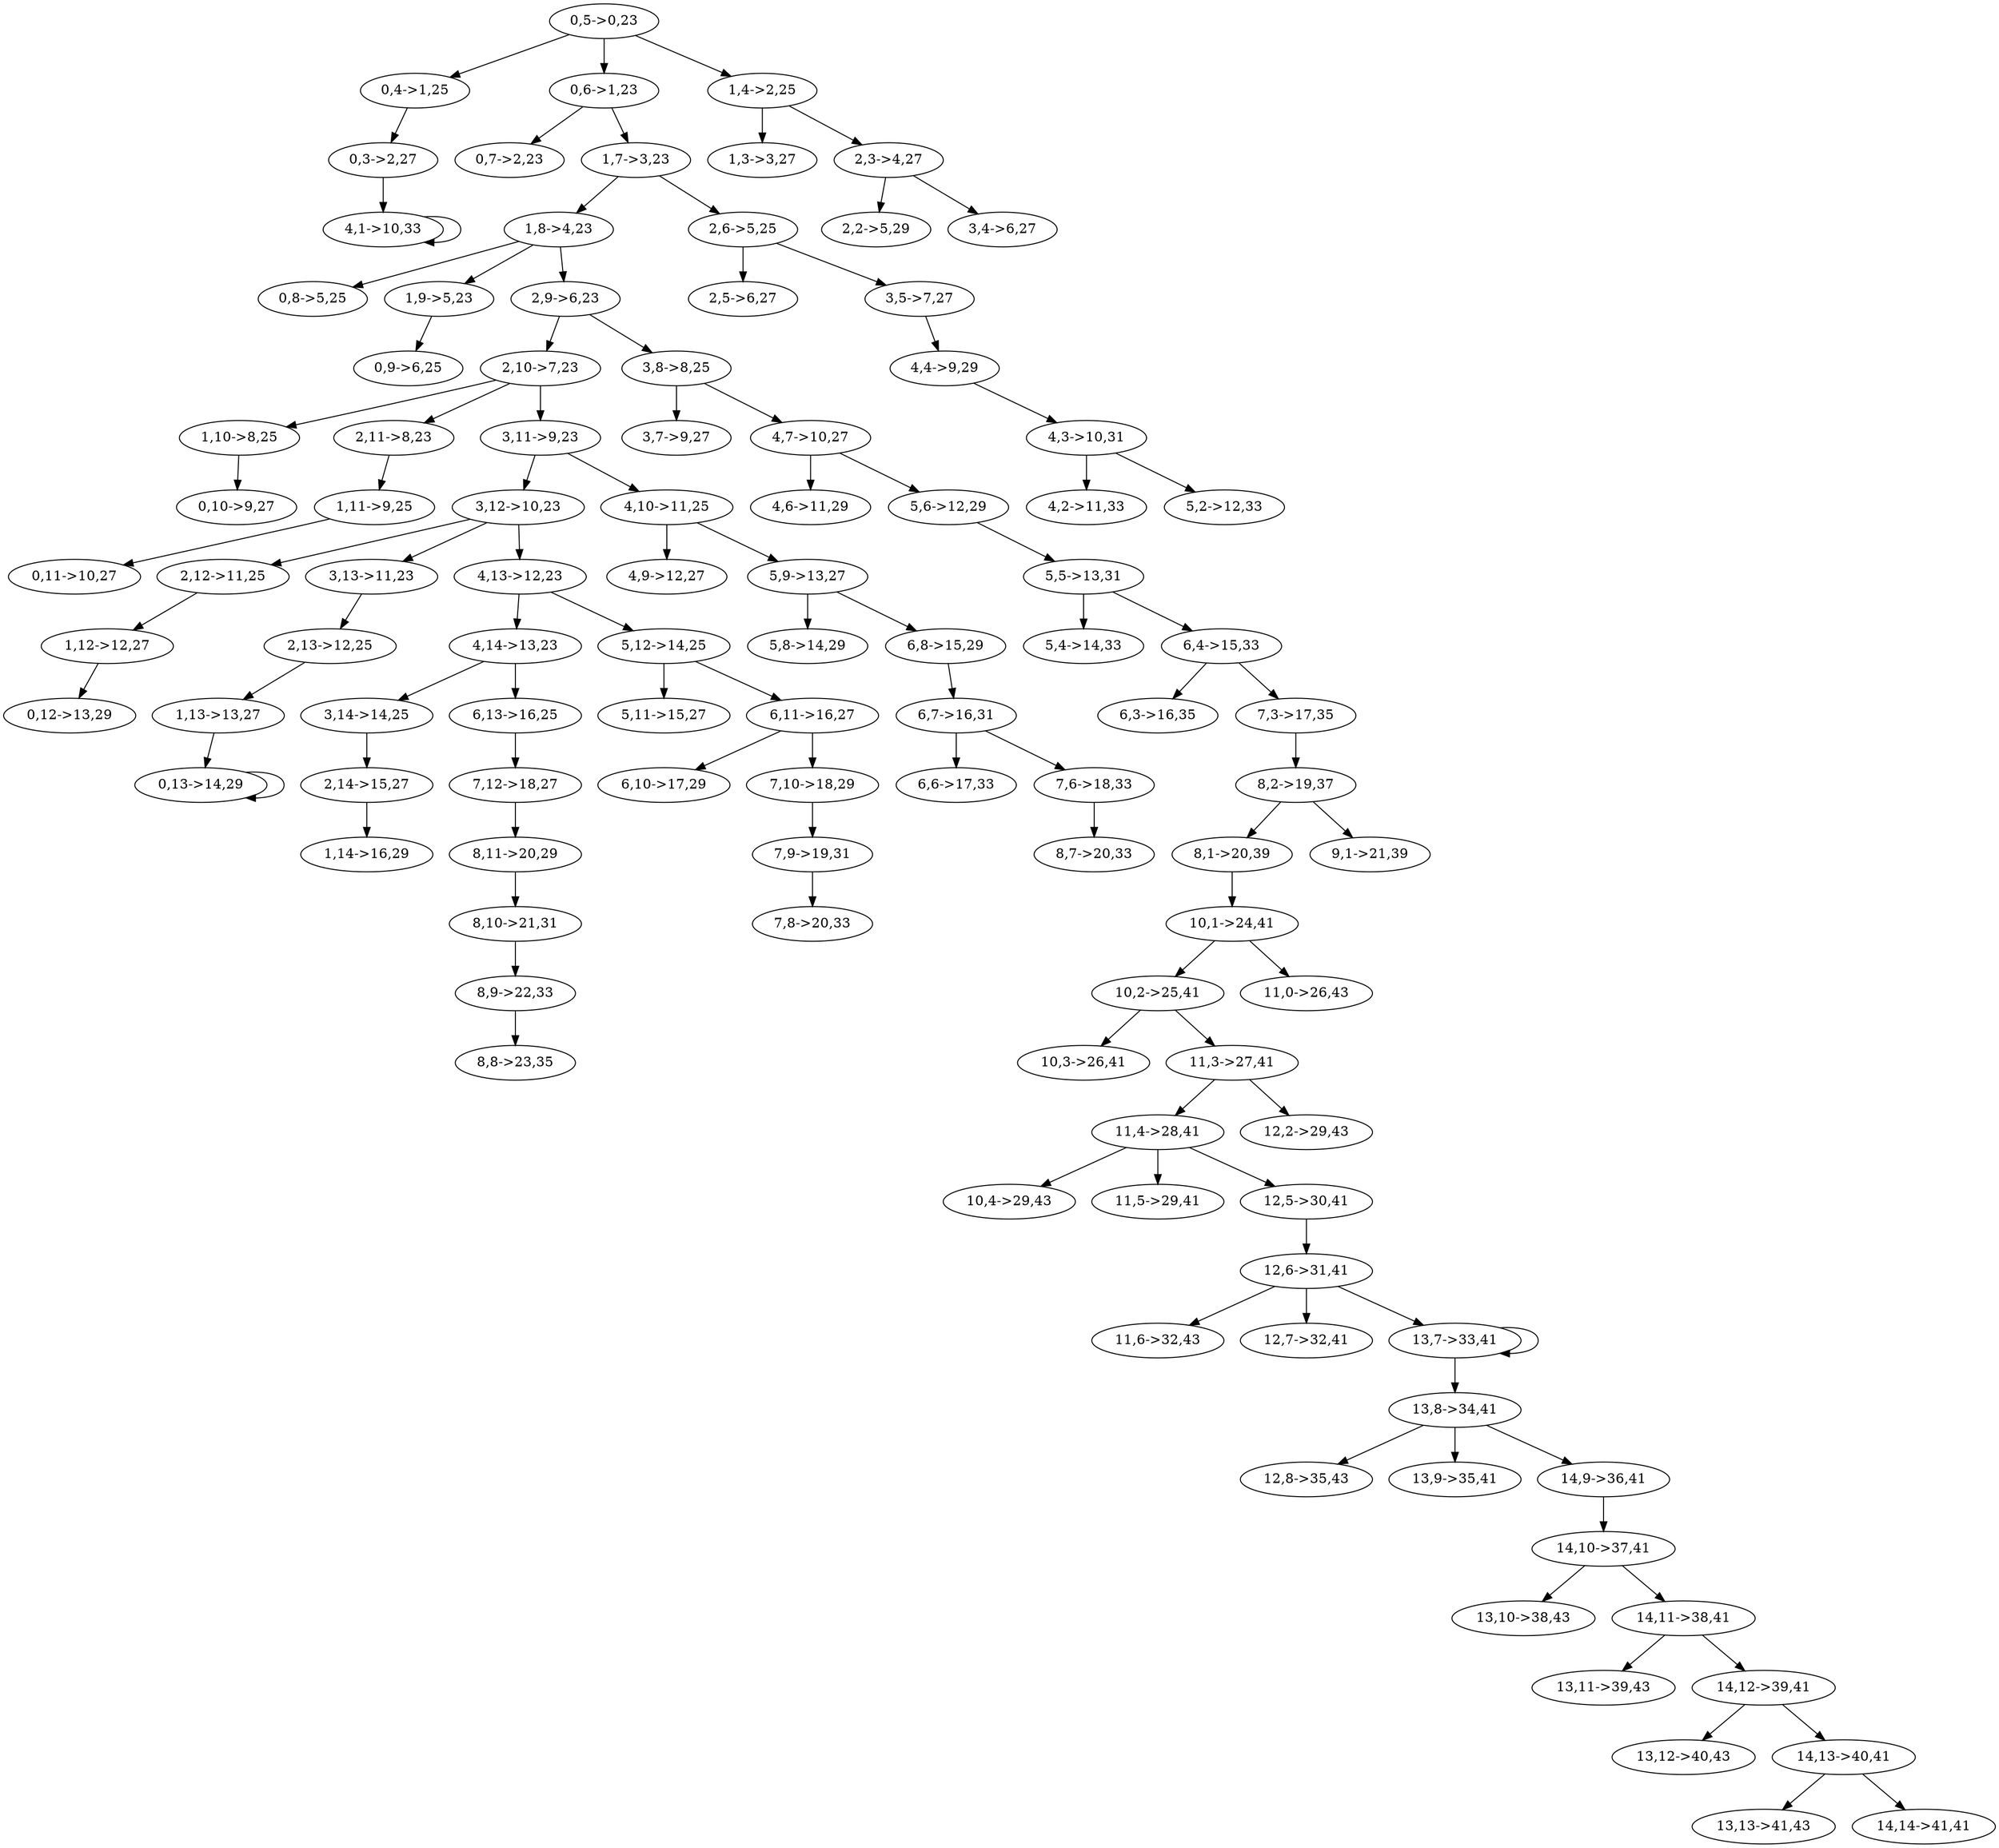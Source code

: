 digraph tree {
    "0,5->0,23";
    "0,4->1,25";
    "0,3->2,27";
    "4,1->10,33";
    "4,1->10,33";
    "0,6->1,23";
    "0,7->2,23";
    "1,7->3,23";
    "1,8->4,23";
    "0,8->5,25";
    "1,9->5,23";
    "0,9->6,25";
    "2,9->6,23";
    "2,10->7,23";
    "1,10->8,25";
    "0,10->9,27";
    "2,11->8,23";
    "1,11->9,25";
    "0,11->10,27";
    "3,11->9,23";
    "3,12->10,23";
    "2,12->11,25";
    "1,12->12,27";
    "0,12->13,29";
    "3,13->11,23";
    "2,13->12,25";
    "1,13->13,27";
    "0,13->14,29";
    "0,13->14,29";
    "4,13->12,23";
    "4,14->13,23";
    "3,14->14,25";
    "2,14->15,27";
    "1,14->16,29";
    "6,13->16,25";
    "7,12->18,27";
    "8,11->20,29";
    "8,10->21,31";
    "8,9->22,33";
    "8,8->23,35";
    "5,12->14,25";
    "5,11->15,27";
    "6,11->16,27";
    "6,10->17,29";
    "7,10->18,29";
    "7,9->19,31";
    "7,8->20,33";
    "4,10->11,25";
    "4,9->12,27";
    "5,9->13,27";
    "5,8->14,29";
    "6,8->15,29";
    "6,7->16,31";
    "6,6->17,33";
    "7,6->18,33";
    "8,7->20,33";
    "3,8->8,25";
    "3,7->9,27";
    "4,7->10,27";
    "4,6->11,29";
    "5,6->12,29";
    "5,5->13,31";
    "5,4->14,33";
    "6,4->15,33";
    "6,3->16,35";
    "7,3->17,35";
    "8,2->19,37";
    "8,1->20,39";
    "10,1->24,41";
    "10,2->25,41";
    "10,3->26,41";
    "11,3->27,41";
    "11,4->28,41";
    "10,4->29,43";
    "11,5->29,41";
    "12,5->30,41";
    "12,6->31,41";
    "11,6->32,43";
    "12,7->32,41";
    "13,7->33,41";
    "13,8->34,41";
    "12,8->35,43";
    "13,9->35,41";
    "14,9->36,41";
    "14,10->37,41";
    "13,10->38,43";
    "14,11->38,41";
    "13,11->39,43";
    "14,12->39,41";
    "13,12->40,43";
    "14,13->40,41";
    "13,13->41,43";
    "14,14->41,41";
    "13,7->33,41";
    "12,2->29,43";
    "11,0->26,43";
    "9,1->21,39";
    "2,6->5,25";
    "2,5->6,27";
    "3,5->7,27";
    "4,4->9,29";
    "4,3->10,31";
    "4,2->11,33";
    "5,2->12,33";
    "1,4->2,25";
    "1,3->3,27";
    "2,3->4,27";
    "2,2->5,29";
    "3,4->6,27";
    "0,5->0,23" -> "0,4->1,25";
    "0,5->0,23" -> "0,6->1,23";
    "0,5->0,23" -> "1,4->2,25";
    "0,4->1,25" -> "0,3->2,27";
    "0,3->2,27" -> "4,1->10,33";
    "4,1->10,33" -> "4,1->10,33";
    "0,6->1,23" -> "0,7->2,23";
    "0,6->1,23" -> "1,7->3,23";
    "1,7->3,23" -> "1,8->4,23";
    "1,7->3,23" -> "2,6->5,25";
    "1,8->4,23" -> "0,8->5,25";
    "1,8->4,23" -> "1,9->5,23";
    "1,8->4,23" -> "2,9->6,23";
    "1,9->5,23" -> "0,9->6,25";
    "2,9->6,23" -> "2,10->7,23";
    "2,9->6,23" -> "3,8->8,25";
    "2,10->7,23" -> "1,10->8,25";
    "2,10->7,23" -> "2,11->8,23";
    "2,10->7,23" -> "3,11->9,23";
    "1,10->8,25" -> "0,10->9,27";
    "2,11->8,23" -> "1,11->9,25";
    "1,11->9,25" -> "0,11->10,27";
    "3,11->9,23" -> "3,12->10,23";
    "3,11->9,23" -> "4,10->11,25";
    "3,12->10,23" -> "2,12->11,25";
    "3,12->10,23" -> "3,13->11,23";
    "3,12->10,23" -> "4,13->12,23";
    "2,12->11,25" -> "1,12->12,27";
    "1,12->12,27" -> "0,12->13,29";
    "3,13->11,23" -> "2,13->12,25";
    "2,13->12,25" -> "1,13->13,27";
    "1,13->13,27" -> "0,13->14,29";
    "0,13->14,29" -> "0,13->14,29";
    "4,13->12,23" -> "4,14->13,23";
    "4,13->12,23" -> "5,12->14,25";
    "4,14->13,23" -> "3,14->14,25";
    "4,14->13,23" -> "6,13->16,25";
    "3,14->14,25" -> "2,14->15,27";
    "2,14->15,27" -> "1,14->16,29";
    "6,13->16,25" -> "7,12->18,27";
    "7,12->18,27" -> "8,11->20,29";
    "8,11->20,29" -> "8,10->21,31";
    "8,10->21,31" -> "8,9->22,33";
    "8,9->22,33" -> "8,8->23,35";
    "5,12->14,25" -> "5,11->15,27";
    "5,12->14,25" -> "6,11->16,27";
    "6,11->16,27" -> "6,10->17,29";
    "6,11->16,27" -> "7,10->18,29";
    "7,10->18,29" -> "7,9->19,31";
    "7,9->19,31" -> "7,8->20,33";
    "4,10->11,25" -> "4,9->12,27";
    "4,10->11,25" -> "5,9->13,27";
    "5,9->13,27" -> "5,8->14,29";
    "5,9->13,27" -> "6,8->15,29";
    "6,8->15,29" -> "6,7->16,31";
    "6,7->16,31" -> "6,6->17,33";
    "6,7->16,31" -> "7,6->18,33";
    "7,6->18,33" -> "8,7->20,33";
    "3,8->8,25" -> "3,7->9,27";
    "3,8->8,25" -> "4,7->10,27";
    "4,7->10,27" -> "4,6->11,29";
    "4,7->10,27" -> "5,6->12,29";
    "5,6->12,29" -> "5,5->13,31";
    "5,5->13,31" -> "5,4->14,33";
    "5,5->13,31" -> "6,4->15,33";
    "6,4->15,33" -> "6,3->16,35";
    "6,4->15,33" -> "7,3->17,35";
    "7,3->17,35" -> "8,2->19,37";
    "8,2->19,37" -> "8,1->20,39";
    "8,2->19,37" -> "9,1->21,39";
    "8,1->20,39" -> "10,1->24,41";
    "10,1->24,41" -> "10,2->25,41";
    "10,1->24,41" -> "11,0->26,43";
    "10,2->25,41" -> "10,3->26,41";
    "10,2->25,41" -> "11,3->27,41";
    "11,3->27,41" -> "11,4->28,41";
    "11,3->27,41" -> "12,2->29,43";
    "11,4->28,41" -> "10,4->29,43";
    "11,4->28,41" -> "11,5->29,41";
    "11,4->28,41" -> "12,5->30,41";
    "12,5->30,41" -> "12,6->31,41";
    "12,6->31,41" -> "11,6->32,43";
    "12,6->31,41" -> "12,7->32,41";
    "12,6->31,41" -> "13,7->33,41";
    "13,7->33,41" -> "13,8->34,41";
    "13,7->33,41" -> "13,7->33,41";
    "13,8->34,41" -> "12,8->35,43";
    "13,8->34,41" -> "13,9->35,41";
    "13,8->34,41" -> "14,9->36,41";
    "14,9->36,41" -> "14,10->37,41";
    "14,10->37,41" -> "13,10->38,43";
    "14,10->37,41" -> "14,11->38,41";
    "14,11->38,41" -> "13,11->39,43";
    "14,11->38,41" -> "14,12->39,41";
    "14,12->39,41" -> "13,12->40,43";
    "14,12->39,41" -> "14,13->40,41";
    "14,13->40,41" -> "13,13->41,43";
    "14,13->40,41" -> "14,14->41,41";
    "2,6->5,25" -> "2,5->6,27";
    "2,6->5,25" -> "3,5->7,27";
    "3,5->7,27" -> "4,4->9,29";
    "4,4->9,29" -> "4,3->10,31";
    "4,3->10,31" -> "4,2->11,33";
    "4,3->10,31" -> "5,2->12,33";
    "1,4->2,25" -> "1,3->3,27";
    "1,4->2,25" -> "2,3->4,27";
    "2,3->4,27" -> "2,2->5,29";
    "2,3->4,27" -> "3,4->6,27";
}
